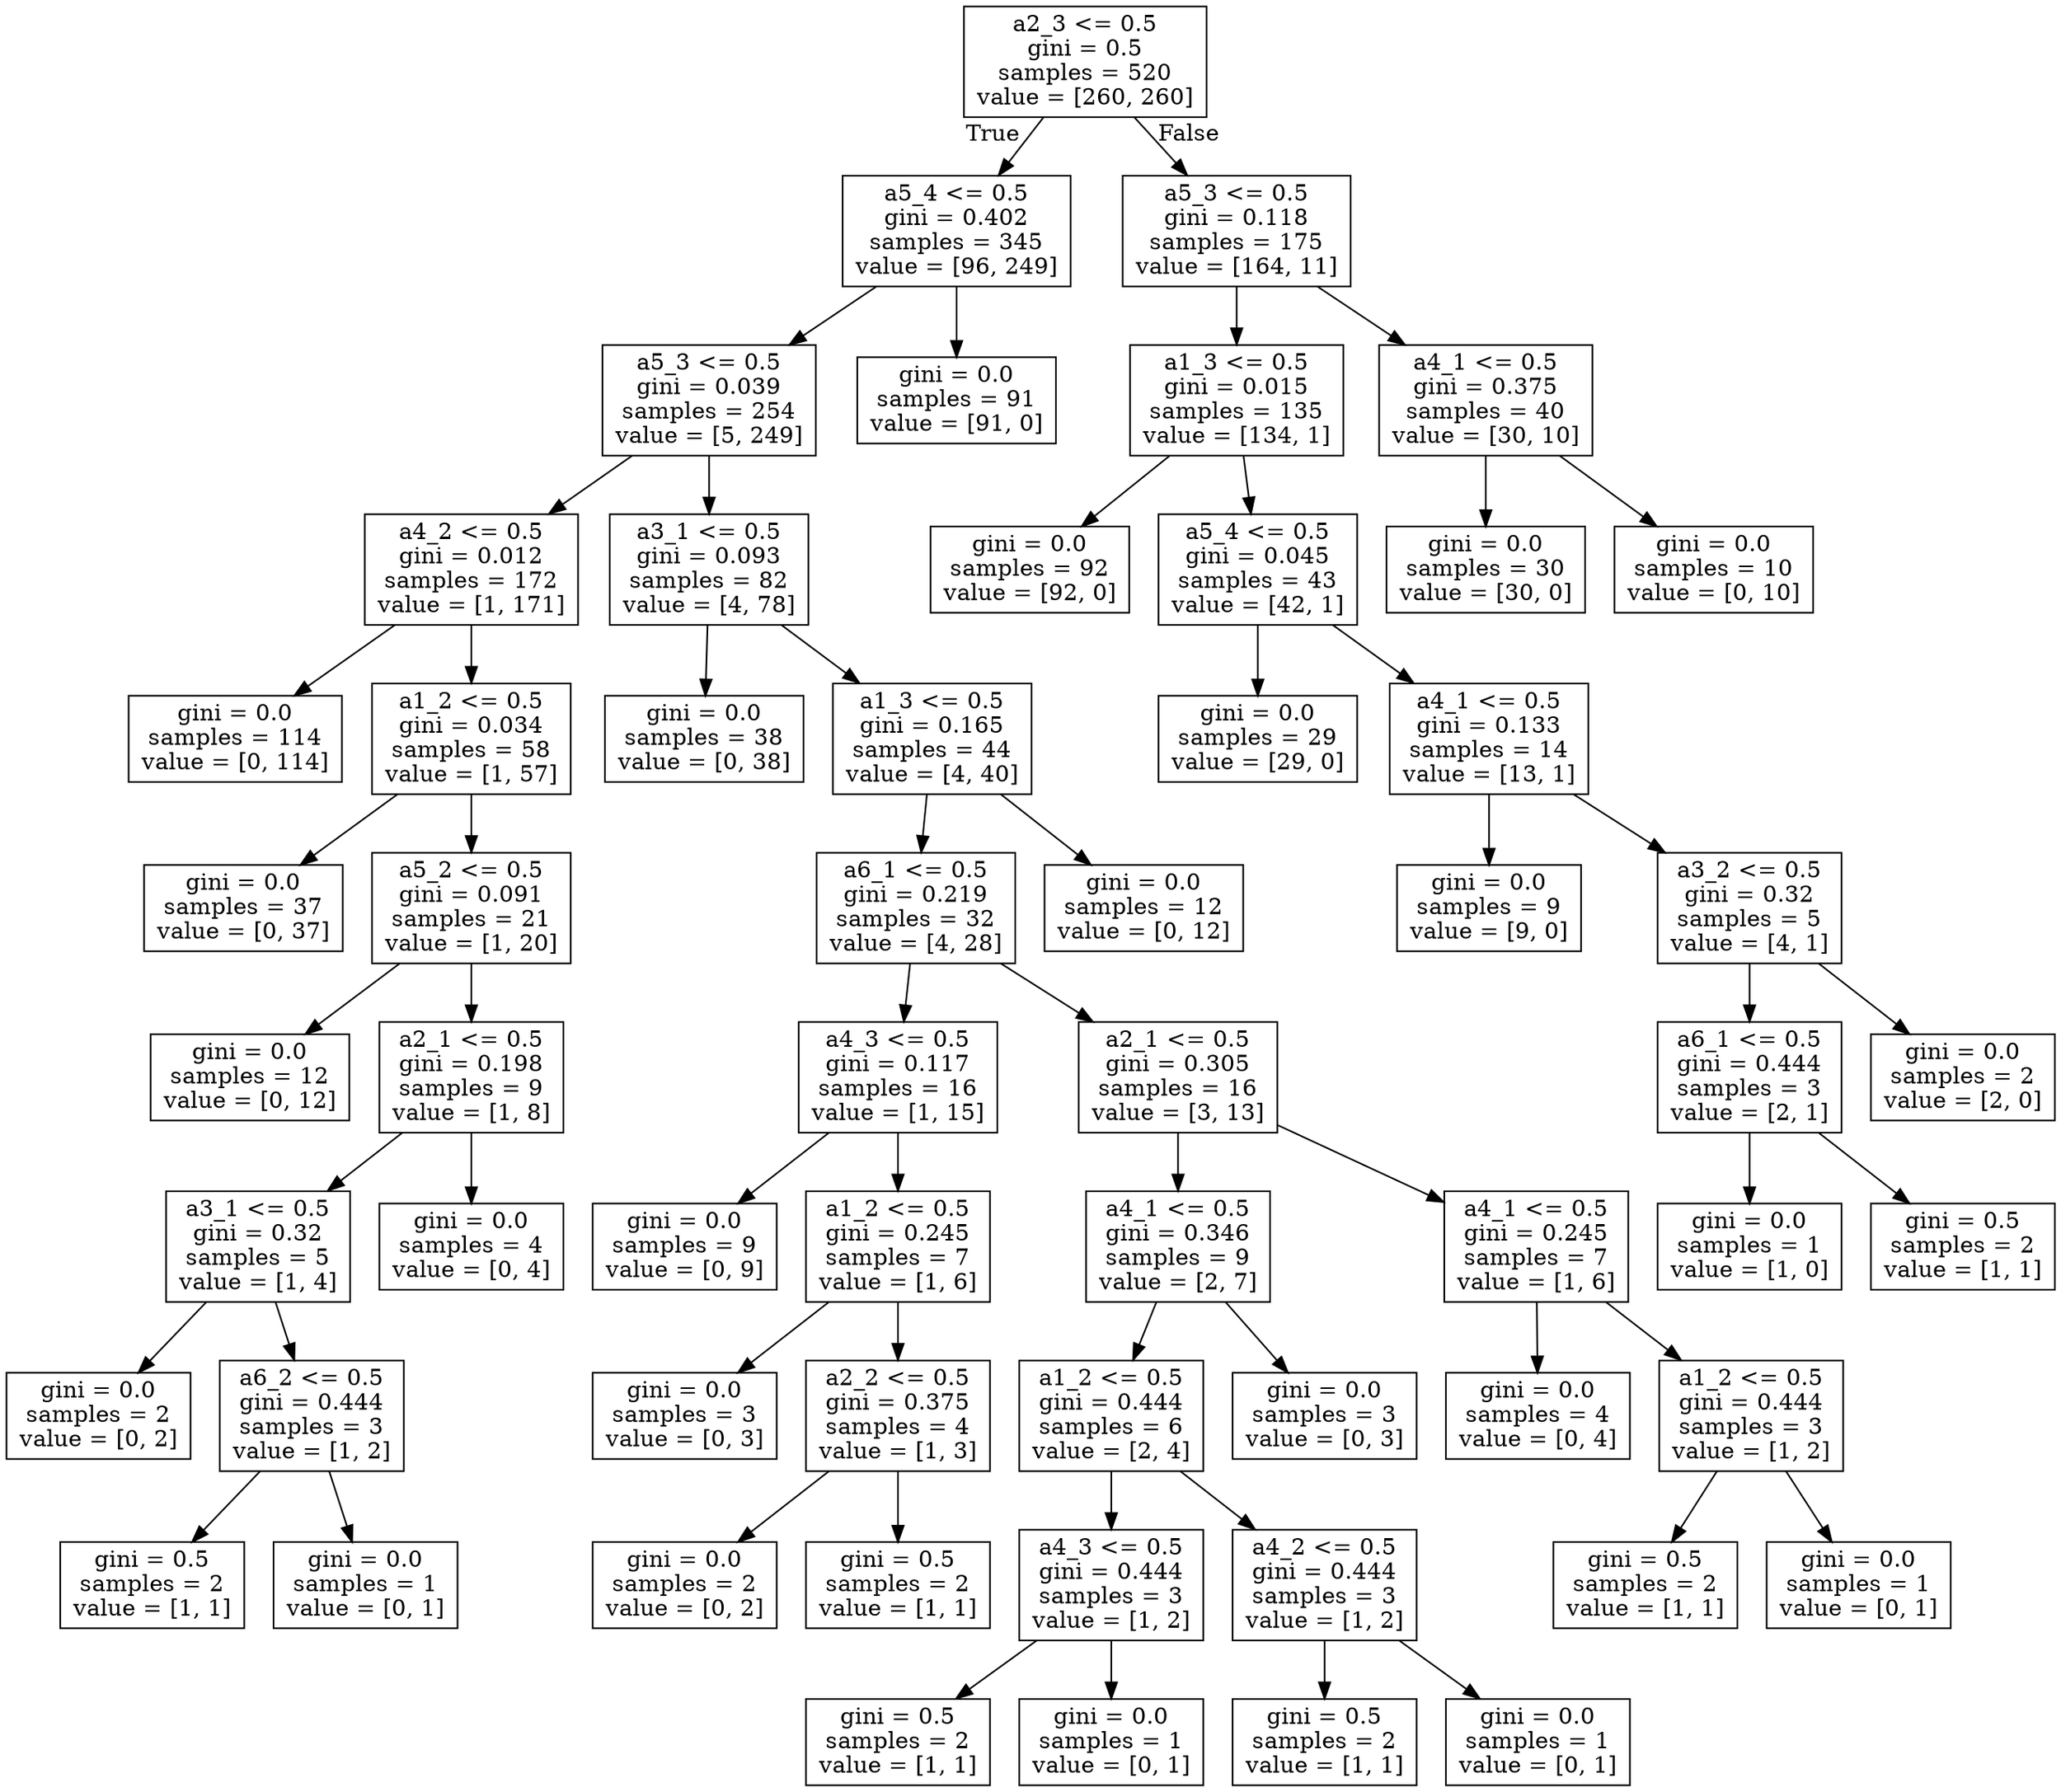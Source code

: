 digraph Tree {
node [shape=box] ;
0 [label="a2_3 <= 0.5\ngini = 0.5\nsamples = 520\nvalue = [260, 260]"] ;
1 [label="a5_4 <= 0.5\ngini = 0.402\nsamples = 345\nvalue = [96, 249]"] ;
0 -> 1 [labeldistance=2.5, labelangle=45, headlabel="True"] ;
2 [label="a5_3 <= 0.5\ngini = 0.039\nsamples = 254\nvalue = [5, 249]"] ;
1 -> 2 ;
3 [label="a4_2 <= 0.5\ngini = 0.012\nsamples = 172\nvalue = [1, 171]"] ;
2 -> 3 ;
4 [label="gini = 0.0\nsamples = 114\nvalue = [0, 114]"] ;
3 -> 4 ;
5 [label="a1_2 <= 0.5\ngini = 0.034\nsamples = 58\nvalue = [1, 57]"] ;
3 -> 5 ;
6 [label="gini = 0.0\nsamples = 37\nvalue = [0, 37]"] ;
5 -> 6 ;
7 [label="a5_2 <= 0.5\ngini = 0.091\nsamples = 21\nvalue = [1, 20]"] ;
5 -> 7 ;
8 [label="gini = 0.0\nsamples = 12\nvalue = [0, 12]"] ;
7 -> 8 ;
9 [label="a2_1 <= 0.5\ngini = 0.198\nsamples = 9\nvalue = [1, 8]"] ;
7 -> 9 ;
10 [label="a3_1 <= 0.5\ngini = 0.32\nsamples = 5\nvalue = [1, 4]"] ;
9 -> 10 ;
11 [label="gini = 0.0\nsamples = 2\nvalue = [0, 2]"] ;
10 -> 11 ;
12 [label="a6_2 <= 0.5\ngini = 0.444\nsamples = 3\nvalue = [1, 2]"] ;
10 -> 12 ;
13 [label="gini = 0.5\nsamples = 2\nvalue = [1, 1]"] ;
12 -> 13 ;
14 [label="gini = 0.0\nsamples = 1\nvalue = [0, 1]"] ;
12 -> 14 ;
15 [label="gini = 0.0\nsamples = 4\nvalue = [0, 4]"] ;
9 -> 15 ;
16 [label="a3_1 <= 0.5\ngini = 0.093\nsamples = 82\nvalue = [4, 78]"] ;
2 -> 16 ;
17 [label="gini = 0.0\nsamples = 38\nvalue = [0, 38]"] ;
16 -> 17 ;
18 [label="a1_3 <= 0.5\ngini = 0.165\nsamples = 44\nvalue = [4, 40]"] ;
16 -> 18 ;
19 [label="a6_1 <= 0.5\ngini = 0.219\nsamples = 32\nvalue = [4, 28]"] ;
18 -> 19 ;
20 [label="a4_3 <= 0.5\ngini = 0.117\nsamples = 16\nvalue = [1, 15]"] ;
19 -> 20 ;
21 [label="gini = 0.0\nsamples = 9\nvalue = [0, 9]"] ;
20 -> 21 ;
22 [label="a1_2 <= 0.5\ngini = 0.245\nsamples = 7\nvalue = [1, 6]"] ;
20 -> 22 ;
23 [label="gini = 0.0\nsamples = 3\nvalue = [0, 3]"] ;
22 -> 23 ;
24 [label="a2_2 <= 0.5\ngini = 0.375\nsamples = 4\nvalue = [1, 3]"] ;
22 -> 24 ;
25 [label="gini = 0.0\nsamples = 2\nvalue = [0, 2]"] ;
24 -> 25 ;
26 [label="gini = 0.5\nsamples = 2\nvalue = [1, 1]"] ;
24 -> 26 ;
27 [label="a2_1 <= 0.5\ngini = 0.305\nsamples = 16\nvalue = [3, 13]"] ;
19 -> 27 ;
28 [label="a4_1 <= 0.5\ngini = 0.346\nsamples = 9\nvalue = [2, 7]"] ;
27 -> 28 ;
29 [label="a1_2 <= 0.5\ngini = 0.444\nsamples = 6\nvalue = [2, 4]"] ;
28 -> 29 ;
30 [label="a4_3 <= 0.5\ngini = 0.444\nsamples = 3\nvalue = [1, 2]"] ;
29 -> 30 ;
31 [label="gini = 0.5\nsamples = 2\nvalue = [1, 1]"] ;
30 -> 31 ;
32 [label="gini = 0.0\nsamples = 1\nvalue = [0, 1]"] ;
30 -> 32 ;
33 [label="a4_2 <= 0.5\ngini = 0.444\nsamples = 3\nvalue = [1, 2]"] ;
29 -> 33 ;
34 [label="gini = 0.5\nsamples = 2\nvalue = [1, 1]"] ;
33 -> 34 ;
35 [label="gini = 0.0\nsamples = 1\nvalue = [0, 1]"] ;
33 -> 35 ;
36 [label="gini = 0.0\nsamples = 3\nvalue = [0, 3]"] ;
28 -> 36 ;
37 [label="a4_1 <= 0.5\ngini = 0.245\nsamples = 7\nvalue = [1, 6]"] ;
27 -> 37 ;
38 [label="gini = 0.0\nsamples = 4\nvalue = [0, 4]"] ;
37 -> 38 ;
39 [label="a1_2 <= 0.5\ngini = 0.444\nsamples = 3\nvalue = [1, 2]"] ;
37 -> 39 ;
40 [label="gini = 0.5\nsamples = 2\nvalue = [1, 1]"] ;
39 -> 40 ;
41 [label="gini = 0.0\nsamples = 1\nvalue = [0, 1]"] ;
39 -> 41 ;
42 [label="gini = 0.0\nsamples = 12\nvalue = [0, 12]"] ;
18 -> 42 ;
43 [label="gini = 0.0\nsamples = 91\nvalue = [91, 0]"] ;
1 -> 43 ;
44 [label="a5_3 <= 0.5\ngini = 0.118\nsamples = 175\nvalue = [164, 11]"] ;
0 -> 44 [labeldistance=2.5, labelangle=-45, headlabel="False"] ;
45 [label="a1_3 <= 0.5\ngini = 0.015\nsamples = 135\nvalue = [134, 1]"] ;
44 -> 45 ;
46 [label="gini = 0.0\nsamples = 92\nvalue = [92, 0]"] ;
45 -> 46 ;
47 [label="a5_4 <= 0.5\ngini = 0.045\nsamples = 43\nvalue = [42, 1]"] ;
45 -> 47 ;
48 [label="gini = 0.0\nsamples = 29\nvalue = [29, 0]"] ;
47 -> 48 ;
49 [label="a4_1 <= 0.5\ngini = 0.133\nsamples = 14\nvalue = [13, 1]"] ;
47 -> 49 ;
50 [label="gini = 0.0\nsamples = 9\nvalue = [9, 0]"] ;
49 -> 50 ;
51 [label="a3_2 <= 0.5\ngini = 0.32\nsamples = 5\nvalue = [4, 1]"] ;
49 -> 51 ;
52 [label="a6_1 <= 0.5\ngini = 0.444\nsamples = 3\nvalue = [2, 1]"] ;
51 -> 52 ;
53 [label="gini = 0.0\nsamples = 1\nvalue = [1, 0]"] ;
52 -> 53 ;
54 [label="gini = 0.5\nsamples = 2\nvalue = [1, 1]"] ;
52 -> 54 ;
55 [label="gini = 0.0\nsamples = 2\nvalue = [2, 0]"] ;
51 -> 55 ;
56 [label="a4_1 <= 0.5\ngini = 0.375\nsamples = 40\nvalue = [30, 10]"] ;
44 -> 56 ;
57 [label="gini = 0.0\nsamples = 30\nvalue = [30, 0]"] ;
56 -> 57 ;
58 [label="gini = 0.0\nsamples = 10\nvalue = [0, 10]"] ;
56 -> 58 ;
}